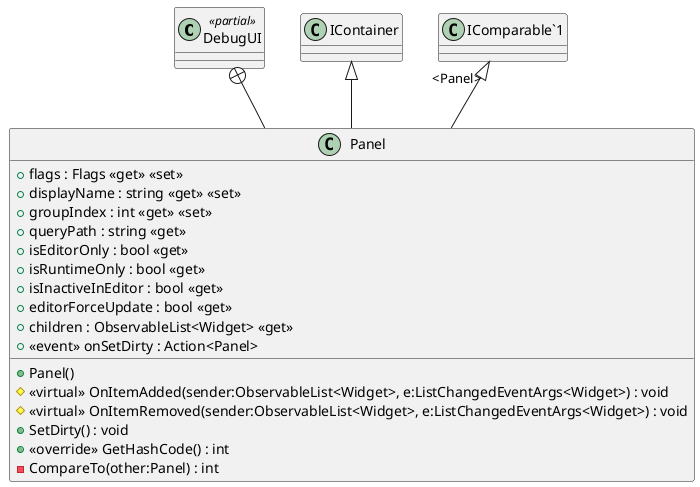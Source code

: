 @startuml
class DebugUI <<partial>> {
}
class Panel {
    + flags : Flags <<get>> <<set>>
    + displayName : string <<get>> <<set>>
    + groupIndex : int <<get>> <<set>>
    + queryPath : string <<get>>
    + isEditorOnly : bool <<get>>
    + isRuntimeOnly : bool <<get>>
    + isInactiveInEditor : bool <<get>>
    + editorForceUpdate : bool <<get>>
    + children : ObservableList<Widget> <<get>>
    +  <<event>> onSetDirty : Action<Panel> 
    + Panel()
    # <<virtual>> OnItemAdded(sender:ObservableList<Widget>, e:ListChangedEventArgs<Widget>) : void
    # <<virtual>> OnItemRemoved(sender:ObservableList<Widget>, e:ListChangedEventArgs<Widget>) : void
    + SetDirty() : void
    + <<override>> GetHashCode() : int
    - CompareTo(other:Panel) : int
}
DebugUI +-- Panel
IContainer <|-- Panel
"IComparable`1" "<Panel>" <|-- Panel
@enduml
